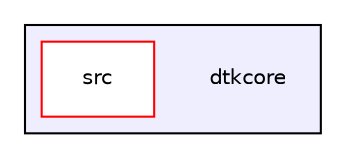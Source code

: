 digraph "dtkcore" {
  compound=true
  node [ fontsize="10", fontname="Helvetica"];
  edge [ labelfontsize="10", labelfontname="Helvetica"];
  subgraph clusterdir_6c3d837d12de6918ecc70ece2c9d5940 {
    graph [ bgcolor="#eeeeff", pencolor="black", label="" URL="dir_6c3d837d12de6918ecc70ece2c9d5940.html"];
    dir_6c3d837d12de6918ecc70ece2c9d5940 [shape=plaintext label="dtkcore"];
    dir_119aa013467e95cb00c6469cad12208b [shape=box label="src" color="red" fillcolor="white" style="filled" URL="dir_119aa013467e95cb00c6469cad12208b.html"];
  }
}
